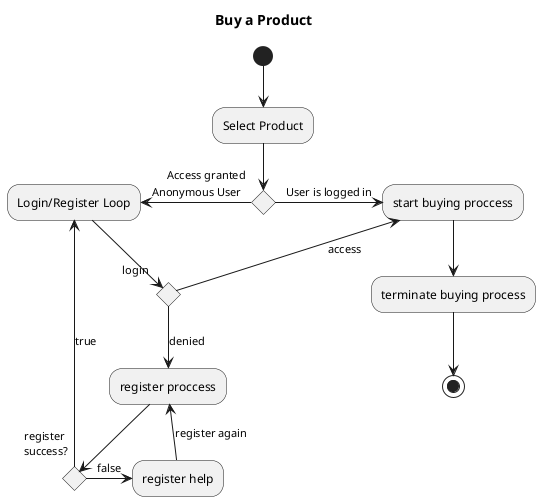 @startuml
title Buy a Product

(*) --> "Select Product"

 /''pre condition - acces is granted'/
if "Access granted" then
  ->[User is logged in] "start buying proccess"
  --> "terminate buying process"
  --> (*)

else
  -left->[Anonymous User] "Login/Register Loop"
  if "login" then
  -up-> [access] "start buying proccess"
  else
   /''TODO Anonymous buying is a use case ?'/ 
  -down-> [denied] "register proccess"
    if "register\n success?" then
    -up-> [true] "Login/Register Loop"
    else
    -right-> [false] "register help"
    -up-> [register again] "register proccess"
    endif
  endif
endif

@enduml
